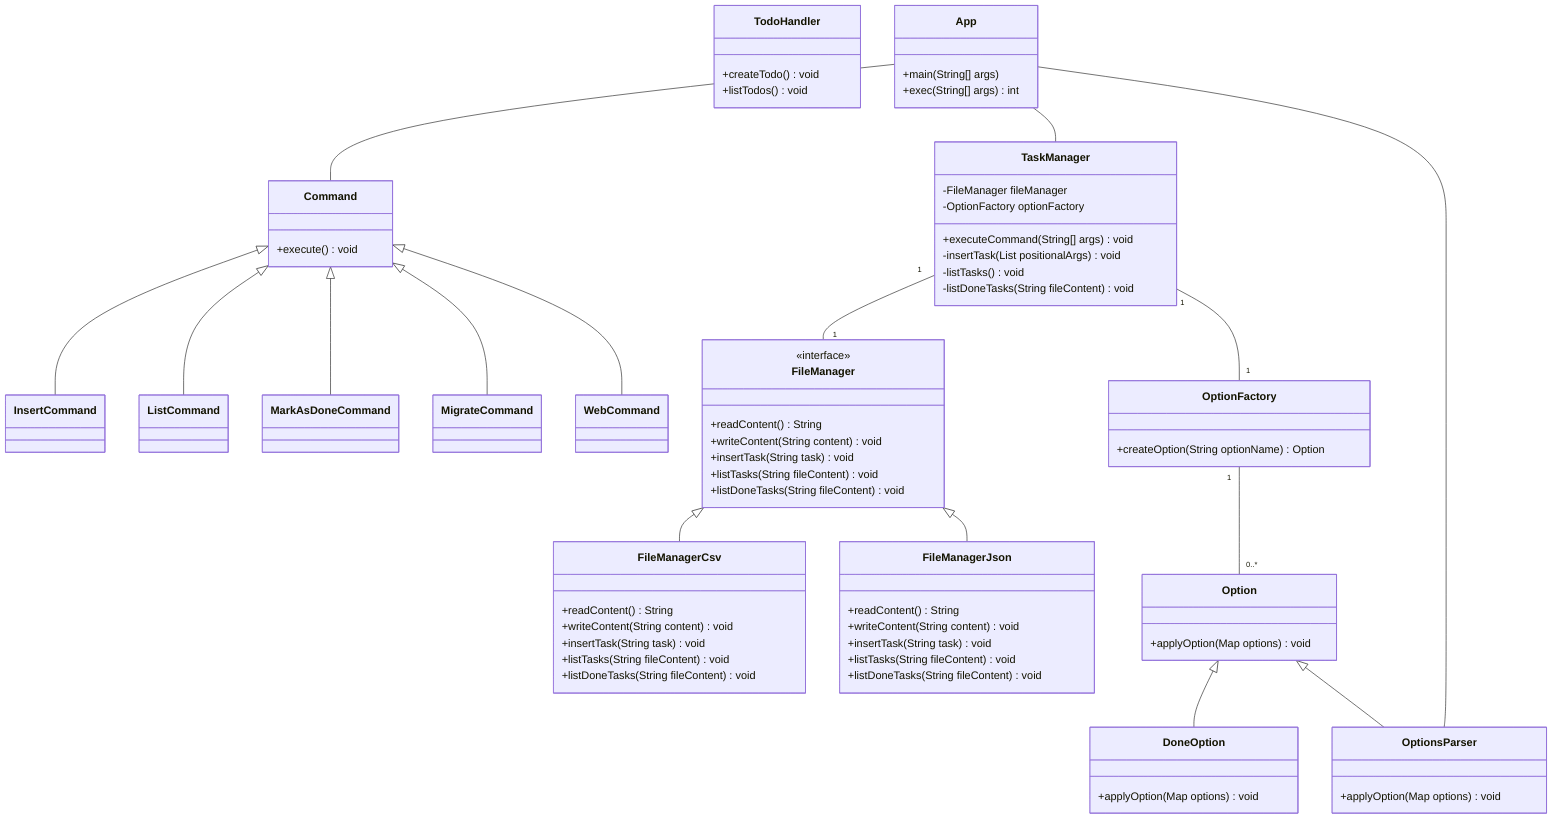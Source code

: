 classDiagram
    class Command {
        +execute() void
    }
    Command <|-- InsertCommand
    Command <|-- ListCommand
    Command <|-- MarkAsDoneCommand
    Command <|-- MigrateCommand
    Command <|-- WebCommand

    class FileManager {
        <<interface>>
        +readContent() String
        +writeContent(String content) void
        +insertTask(String task) void
        +listTasks(String fileContent) void
        +listDoneTasks(String fileContent) void
    }
    FileManager <|-- FileManagerCsv
    FileManager <|-- FileManagerJson
    class FileManagerCsv {
        +readContent() String
        +writeContent(String content) void
        +insertTask(String task) void
        +listTasks(String fileContent) void
        +listDoneTasks(String fileContent) void
    }
    class FileManagerJson {
        +readContent() String
        +writeContent(String content) void
        +insertTask(String task) void
        +listTasks(String fileContent) void
        +listDoneTasks(String fileContent) void
    }
    class TodoHandler {
        +createTodo() void
        +listTodos() void
    }
    TaskManager "1" -- "1" FileManager
    TaskManager "1" -- "1" OptionFactory
    OptionFactory "1" -- "0..*" Option
    class TaskManager {
        -FileManager fileManager
        -OptionFactory optionFactory
        +executeCommand(String[] args) void
        -insertTask(List<String> positionalArgs) void
        -listTasks() void
        -listDoneTasks(String fileContent) void
    }
    class OptionFactory {
        +createOption(String optionName) Option
    }
    class Option {
        +applyOption(Map<String, String> options) void
    }
    Option <|-- DoneOption
    Option <|-- OptionsParser
    class DoneOption {
        +applyOption(Map<String, String> options) void
    }
    class OptionsParser {
        +applyOption(Map<String, String> options) void
    }
    class App {
        +main(String[] args)
        +exec(String[] args) int
    }
    App -- Command
    App -- TaskManager
    App -- OptionsParser
